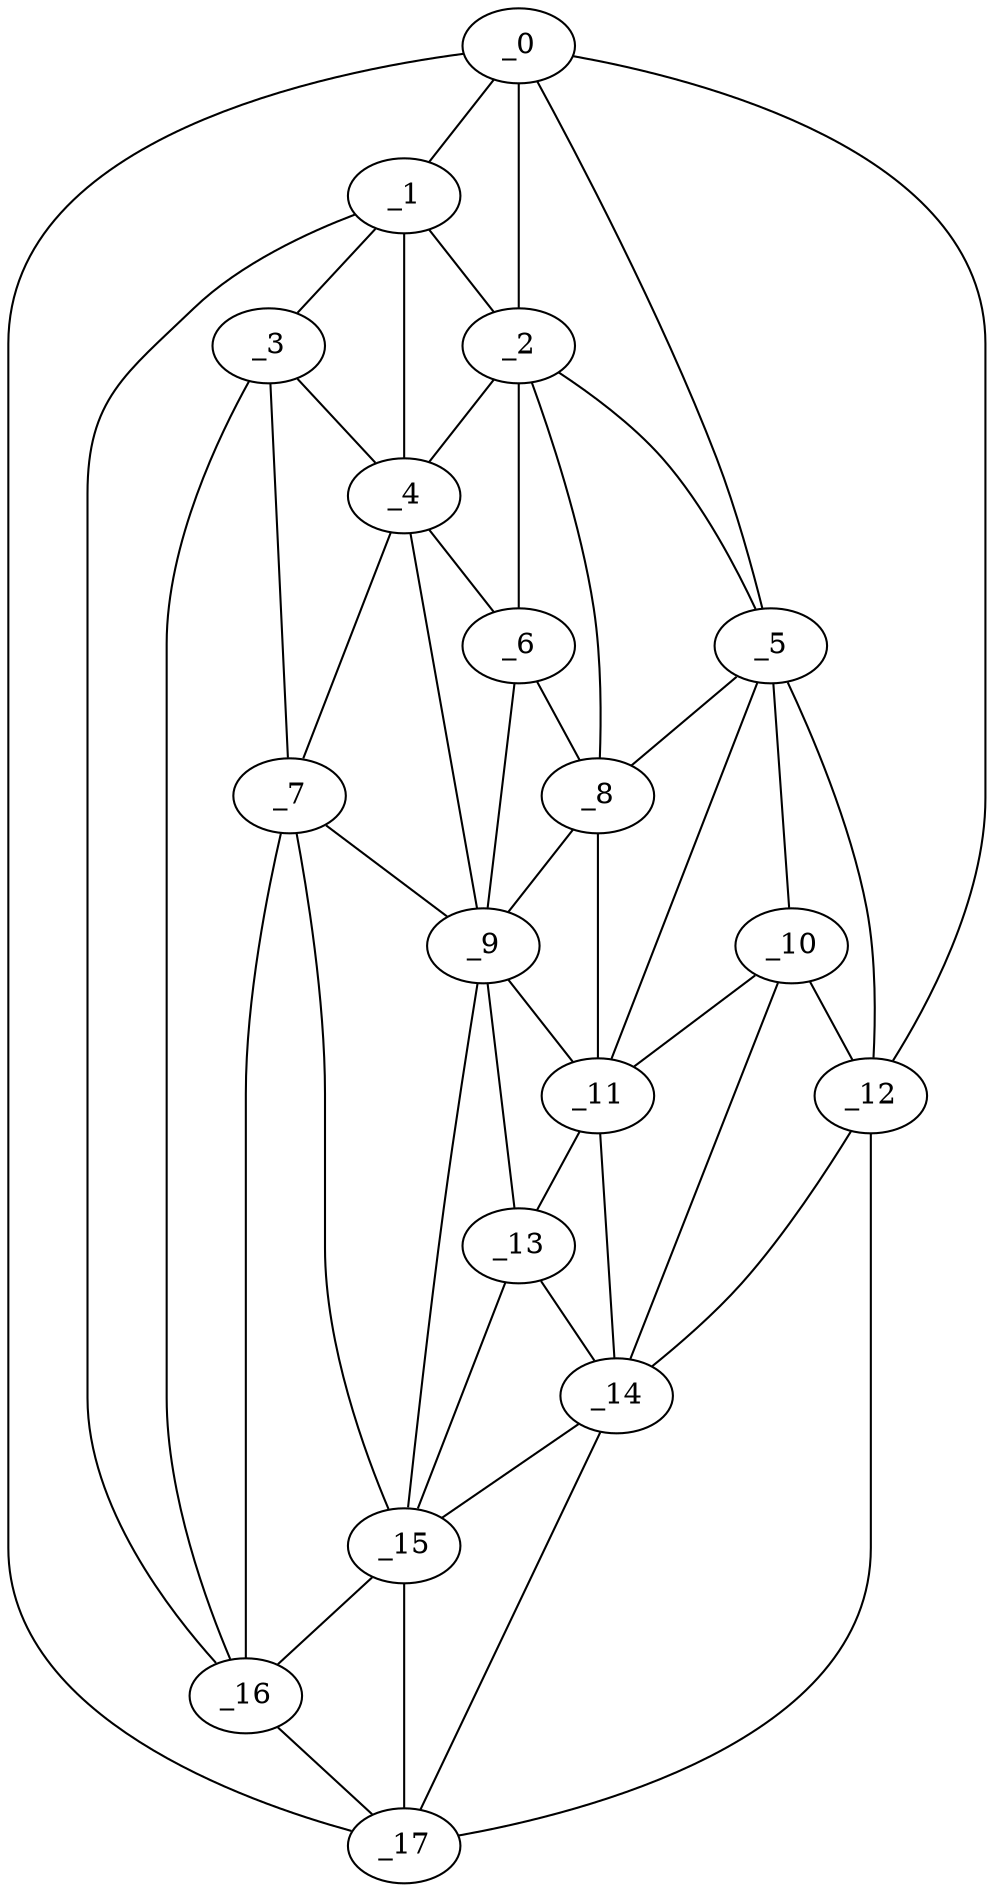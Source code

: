graph "obj86__255.gxl" {
	_0	 [x=25,
		y=12];
	_1	 [x=54,
		y=62];
	_0 -- _1	 [valence=1];
	_2	 [x=60,
		y=51];
	_0 -- _2	 [valence=2];
	_5	 [x=67,
		y=26];
	_0 -- _5	 [valence=2];
	_12	 [x=84,
		y=20];
	_0 -- _12	 [valence=2];
	_17	 [x=100,
		y=13];
	_0 -- _17	 [valence=1];
	_1 -- _2	 [valence=2];
	_3	 [x=61,
		y=70];
	_1 -- _3	 [valence=2];
	_4	 [x=64,
		y=60];
	_1 -- _4	 [valence=2];
	_16	 [x=94,
		y=114];
	_1 -- _16	 [valence=1];
	_2 -- _4	 [valence=1];
	_2 -- _5	 [valence=2];
	_6	 [x=68,
		y=54];
	_2 -- _6	 [valence=1];
	_8	 [x=72,
		y=51];
	_2 -- _8	 [valence=2];
	_3 -- _4	 [valence=1];
	_7	 [x=70,
		y=68];
	_3 -- _7	 [valence=2];
	_3 -- _16	 [valence=1];
	_4 -- _6	 [valence=1];
	_4 -- _7	 [valence=1];
	_9	 [x=75,
		y=58];
	_4 -- _9	 [valence=2];
	_5 -- _8	 [valence=2];
	_10	 [x=80,
		y=25];
	_5 -- _10	 [valence=1];
	_11	 [x=81,
		y=47];
	_5 -- _11	 [valence=2];
	_5 -- _12	 [valence=1];
	_6 -- _8	 [valence=2];
	_6 -- _9	 [valence=2];
	_7 -- _9	 [valence=2];
	_15	 [x=94,
		y=68];
	_7 -- _15	 [valence=2];
	_7 -- _16	 [valence=2];
	_8 -- _9	 [valence=1];
	_8 -- _11	 [valence=2];
	_9 -- _11	 [valence=2];
	_13	 [x=86,
		y=56];
	_9 -- _13	 [valence=2];
	_9 -- _15	 [valence=2];
	_10 -- _11	 [valence=2];
	_10 -- _12	 [valence=2];
	_14	 [x=88,
		y=40];
	_10 -- _14	 [valence=1];
	_11 -- _13	 [valence=2];
	_11 -- _14	 [valence=2];
	_12 -- _14	 [valence=2];
	_12 -- _17	 [valence=2];
	_13 -- _14	 [valence=2];
	_13 -- _15	 [valence=2];
	_14 -- _15	 [valence=1];
	_14 -- _17	 [valence=2];
	_15 -- _16	 [valence=2];
	_15 -- _17	 [valence=1];
	_16 -- _17	 [valence=1];
}
